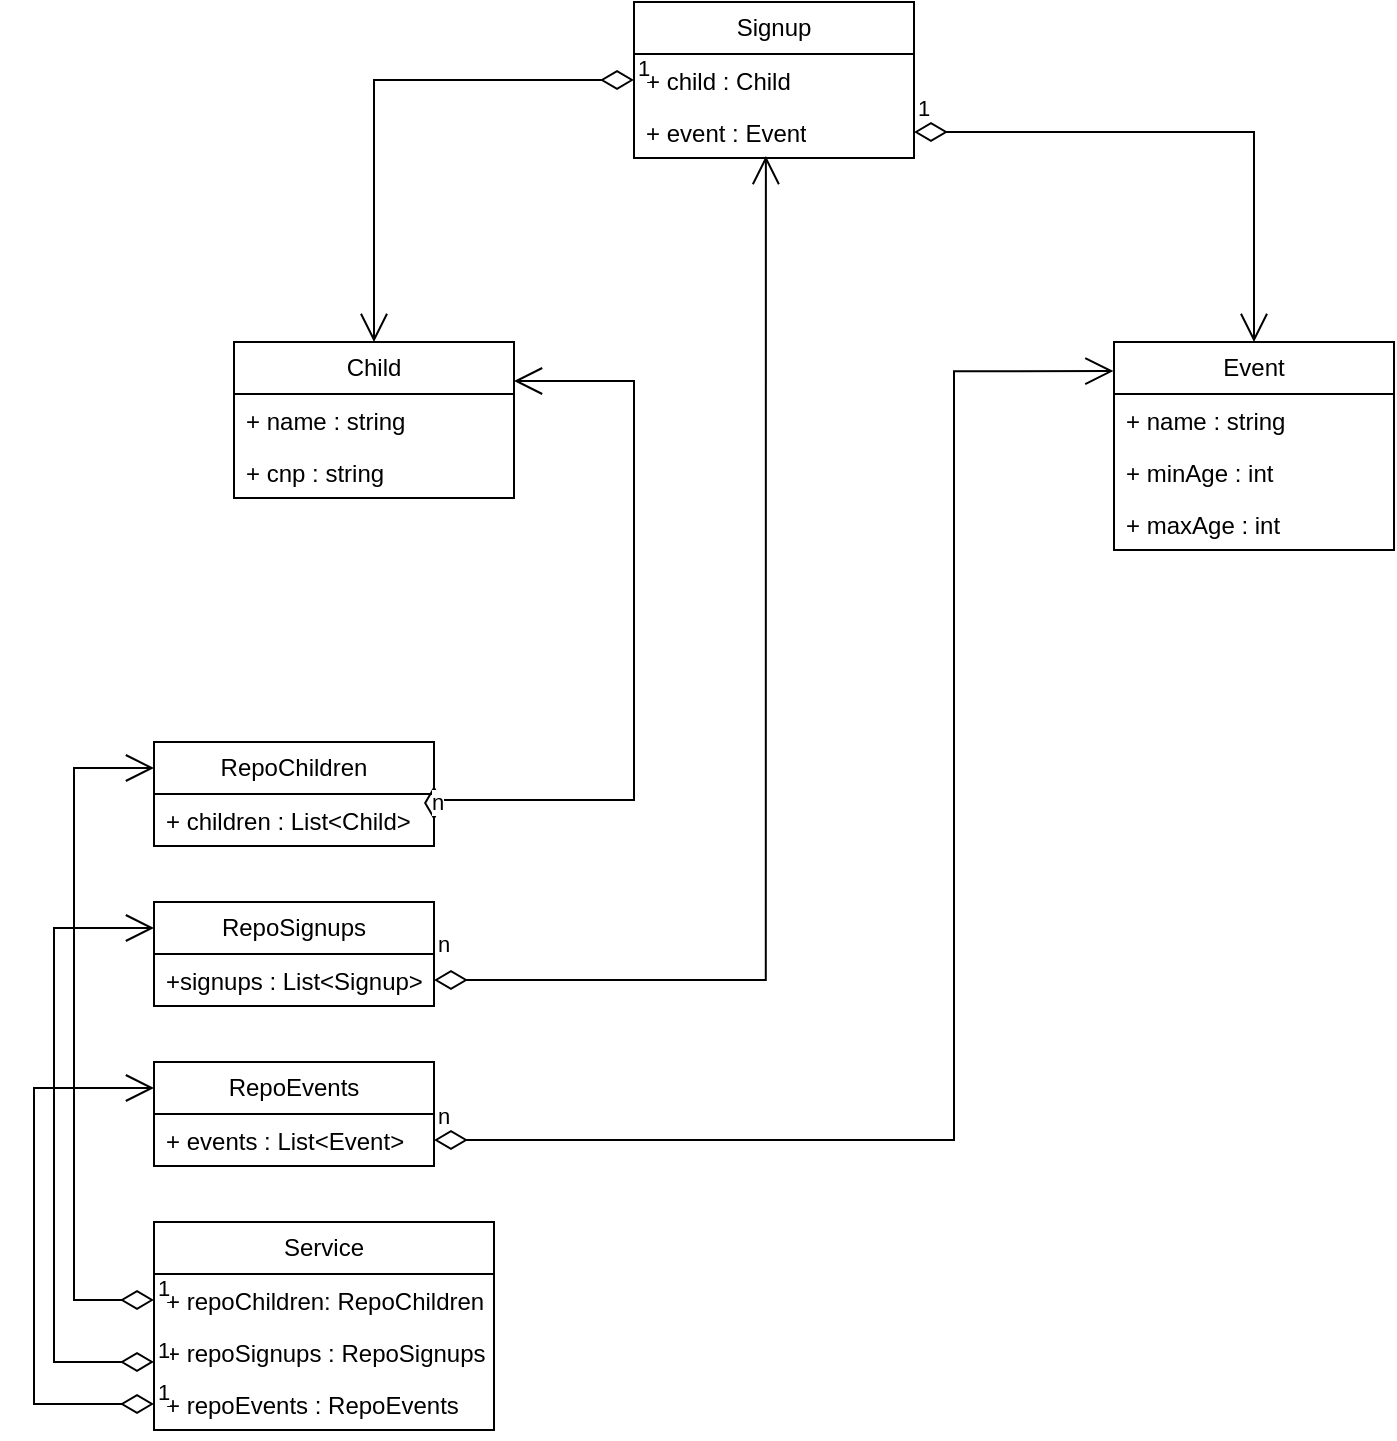 <mxfile version="26.0.16" pages="2">
  <diagram id="C5RBs43oDa-KdzZeNtuy" name="domainRepoService">
    <mxGraphModel dx="1395" dy="615" grid="1" gridSize="10" guides="1" tooltips="1" connect="1" arrows="1" fold="1" page="1" pageScale="1" pageWidth="827" pageHeight="1169" math="0" shadow="0">
      <root>
        <mxCell id="WIyWlLk6GJQsqaUBKTNV-0" />
        <mxCell id="WIyWlLk6GJQsqaUBKTNV-1" parent="WIyWlLk6GJQsqaUBKTNV-0" />
        <mxCell id="B_jDc555o2QcRPsYYd3q-0" value="Child" style="swimlane;fontStyle=0;childLayout=stackLayout;horizontal=1;startSize=26;fillColor=none;horizontalStack=0;resizeParent=1;resizeParentMax=0;resizeLast=0;collapsible=1;marginBottom=0;whiteSpace=wrap;html=1;" vertex="1" parent="WIyWlLk6GJQsqaUBKTNV-1">
          <mxGeometry x="120" y="640" width="140" height="78" as="geometry" />
        </mxCell>
        <mxCell id="B_jDc555o2QcRPsYYd3q-1" value="+ name : string" style="text;strokeColor=none;fillColor=none;align=left;verticalAlign=top;spacingLeft=4;spacingRight=4;overflow=hidden;rotatable=0;points=[[0,0.5],[1,0.5]];portConstraint=eastwest;whiteSpace=wrap;html=1;" vertex="1" parent="B_jDc555o2QcRPsYYd3q-0">
          <mxGeometry y="26" width="140" height="26" as="geometry" />
        </mxCell>
        <mxCell id="B_jDc555o2QcRPsYYd3q-3" value="+ cnp : string" style="text;strokeColor=none;fillColor=none;align=left;verticalAlign=top;spacingLeft=4;spacingRight=4;overflow=hidden;rotatable=0;points=[[0,0.5],[1,0.5]];portConstraint=eastwest;whiteSpace=wrap;html=1;" vertex="1" parent="B_jDc555o2QcRPsYYd3q-0">
          <mxGeometry y="52" width="140" height="26" as="geometry" />
        </mxCell>
        <mxCell id="B_jDc555o2QcRPsYYd3q-9" value="Event" style="swimlane;fontStyle=0;childLayout=stackLayout;horizontal=1;startSize=26;fillColor=none;horizontalStack=0;resizeParent=1;resizeParentMax=0;resizeLast=0;collapsible=1;marginBottom=0;whiteSpace=wrap;html=1;" vertex="1" parent="WIyWlLk6GJQsqaUBKTNV-1">
          <mxGeometry x="560" y="640" width="140" height="104" as="geometry" />
        </mxCell>
        <mxCell id="B_jDc555o2QcRPsYYd3q-10" value="+ name : string" style="text;strokeColor=none;fillColor=none;align=left;verticalAlign=top;spacingLeft=4;spacingRight=4;overflow=hidden;rotatable=0;points=[[0,0.5],[1,0.5]];portConstraint=eastwest;whiteSpace=wrap;html=1;" vertex="1" parent="B_jDc555o2QcRPsYYd3q-9">
          <mxGeometry y="26" width="140" height="26" as="geometry" />
        </mxCell>
        <mxCell id="B_jDc555o2QcRPsYYd3q-11" value="+ minAge : int" style="text;strokeColor=none;fillColor=none;align=left;verticalAlign=top;spacingLeft=4;spacingRight=4;overflow=hidden;rotatable=0;points=[[0,0.5],[1,0.5]];portConstraint=eastwest;whiteSpace=wrap;html=1;" vertex="1" parent="B_jDc555o2QcRPsYYd3q-9">
          <mxGeometry y="52" width="140" height="26" as="geometry" />
        </mxCell>
        <mxCell id="B_jDc555o2QcRPsYYd3q-12" value="+ maxAge : int" style="text;strokeColor=none;fillColor=none;align=left;verticalAlign=top;spacingLeft=4;spacingRight=4;overflow=hidden;rotatable=0;points=[[0,0.5],[1,0.5]];portConstraint=eastwest;whiteSpace=wrap;html=1;" vertex="1" parent="B_jDc555o2QcRPsYYd3q-9">
          <mxGeometry y="78" width="140" height="26" as="geometry" />
        </mxCell>
        <mxCell id="B_jDc555o2QcRPsYYd3q-13" value="Signup" style="swimlane;fontStyle=0;childLayout=stackLayout;horizontal=1;startSize=26;fillColor=none;horizontalStack=0;resizeParent=1;resizeParentMax=0;resizeLast=0;collapsible=1;marginBottom=0;whiteSpace=wrap;html=1;" vertex="1" parent="WIyWlLk6GJQsqaUBKTNV-1">
          <mxGeometry x="320" y="470" width="140" height="78" as="geometry" />
        </mxCell>
        <mxCell id="B_jDc555o2QcRPsYYd3q-14" value="+ child : Child" style="text;strokeColor=none;fillColor=none;align=left;verticalAlign=top;spacingLeft=4;spacingRight=4;overflow=hidden;rotatable=0;points=[[0,0.5],[1,0.5]];portConstraint=eastwest;whiteSpace=wrap;html=1;" vertex="1" parent="B_jDc555o2QcRPsYYd3q-13">
          <mxGeometry y="26" width="140" height="26" as="geometry" />
        </mxCell>
        <mxCell id="B_jDc555o2QcRPsYYd3q-15" value="+ event : Event" style="text;strokeColor=none;fillColor=none;align=left;verticalAlign=top;spacingLeft=4;spacingRight=4;overflow=hidden;rotatable=0;points=[[0,0.5],[1,0.5]];portConstraint=eastwest;whiteSpace=wrap;html=1;" vertex="1" parent="B_jDc555o2QcRPsYYd3q-13">
          <mxGeometry y="52" width="140" height="26" as="geometry" />
        </mxCell>
        <mxCell id="B_jDc555o2QcRPsYYd3q-17" value="1" style="endArrow=open;html=1;endSize=12;startArrow=diamondThin;startSize=14;startFill=0;edgeStyle=orthogonalEdgeStyle;align=left;verticalAlign=bottom;rounded=0;exitX=1;exitY=0.5;exitDx=0;exitDy=0;entryX=0.5;entryY=0;entryDx=0;entryDy=0;" edge="1" parent="WIyWlLk6GJQsqaUBKTNV-1" source="B_jDc555o2QcRPsYYd3q-15" target="B_jDc555o2QcRPsYYd3q-9">
          <mxGeometry x="-1" y="3" relative="1" as="geometry">
            <mxPoint x="330" y="680" as="sourcePoint" />
            <mxPoint x="490" y="680" as="targetPoint" />
          </mxGeometry>
        </mxCell>
        <mxCell id="B_jDc555o2QcRPsYYd3q-18" value="1" style="endArrow=open;html=1;endSize=12;startArrow=diamondThin;startSize=14;startFill=0;edgeStyle=orthogonalEdgeStyle;align=left;verticalAlign=bottom;rounded=0;exitX=0;exitY=0.5;exitDx=0;exitDy=0;entryX=0.5;entryY=0;entryDx=0;entryDy=0;" edge="1" parent="WIyWlLk6GJQsqaUBKTNV-1" source="B_jDc555o2QcRPsYYd3q-14" target="B_jDc555o2QcRPsYYd3q-0">
          <mxGeometry x="-1" y="3" relative="1" as="geometry">
            <mxPoint x="330" y="680" as="sourcePoint" />
            <mxPoint x="490" y="680" as="targetPoint" />
          </mxGeometry>
        </mxCell>
        <mxCell id="B_jDc555o2QcRPsYYd3q-19" value="RepoSignups" style="swimlane;fontStyle=0;childLayout=stackLayout;horizontal=1;startSize=26;fillColor=none;horizontalStack=0;resizeParent=1;resizeParentMax=0;resizeLast=0;collapsible=1;marginBottom=0;whiteSpace=wrap;html=1;" vertex="1" parent="WIyWlLk6GJQsqaUBKTNV-1">
          <mxGeometry x="80" y="920" width="140" height="52" as="geometry" />
        </mxCell>
        <mxCell id="B_jDc555o2QcRPsYYd3q-20" value="+signups : List&amp;lt;Signup&amp;gt;" style="text;strokeColor=none;fillColor=none;align=left;verticalAlign=top;spacingLeft=4;spacingRight=4;overflow=hidden;rotatable=0;points=[[0,0.5],[1,0.5]];portConstraint=eastwest;whiteSpace=wrap;html=1;" vertex="1" parent="B_jDc555o2QcRPsYYd3q-19">
          <mxGeometry y="26" width="140" height="26" as="geometry" />
        </mxCell>
        <mxCell id="B_jDc555o2QcRPsYYd3q-23" value="n" style="endArrow=open;html=1;endSize=12;startArrow=diamondThin;startSize=14;startFill=0;edgeStyle=orthogonalEdgeStyle;align=left;verticalAlign=bottom;rounded=0;exitX=1;exitY=0.5;exitDx=0;exitDy=0;entryX=0.471;entryY=0.962;entryDx=0;entryDy=0;entryPerimeter=0;" edge="1" parent="WIyWlLk6GJQsqaUBKTNV-1" source="B_jDc555o2QcRPsYYd3q-20" target="B_jDc555o2QcRPsYYd3q-15">
          <mxGeometry x="-1" y="9" relative="1" as="geometry">
            <mxPoint x="330" y="680" as="sourcePoint" />
            <mxPoint x="490" y="680" as="targetPoint" />
            <mxPoint as="offset" />
          </mxGeometry>
        </mxCell>
        <mxCell id="B_jDc555o2QcRPsYYd3q-24" value="RepoChildren" style="swimlane;fontStyle=0;childLayout=stackLayout;horizontal=1;startSize=26;fillColor=none;horizontalStack=0;resizeParent=1;resizeParentMax=0;resizeLast=0;collapsible=1;marginBottom=0;whiteSpace=wrap;html=1;" vertex="1" parent="WIyWlLk6GJQsqaUBKTNV-1">
          <mxGeometry x="80" y="840" width="140" height="52" as="geometry" />
        </mxCell>
        <mxCell id="B_jDc555o2QcRPsYYd3q-25" value="+ children : List&amp;lt;Child&amp;gt;" style="text;strokeColor=none;fillColor=none;align=left;verticalAlign=top;spacingLeft=4;spacingRight=4;overflow=hidden;rotatable=0;points=[[0,0.5],[1,0.5]];portConstraint=eastwest;whiteSpace=wrap;html=1;" vertex="1" parent="B_jDc555o2QcRPsYYd3q-24">
          <mxGeometry y="26" width="140" height="26" as="geometry" />
        </mxCell>
        <mxCell id="B_jDc555o2QcRPsYYd3q-30" value="RepoEvents" style="swimlane;fontStyle=0;childLayout=stackLayout;horizontal=1;startSize=26;fillColor=none;horizontalStack=0;resizeParent=1;resizeParentMax=0;resizeLast=0;collapsible=1;marginBottom=0;whiteSpace=wrap;html=1;" vertex="1" parent="WIyWlLk6GJQsqaUBKTNV-1">
          <mxGeometry x="80" y="1000" width="140" height="52" as="geometry" />
        </mxCell>
        <mxCell id="B_jDc555o2QcRPsYYd3q-31" value="+ events : List&amp;lt;Event&amp;gt;" style="text;strokeColor=none;fillColor=none;align=left;verticalAlign=top;spacingLeft=4;spacingRight=4;overflow=hidden;rotatable=0;points=[[0,0.5],[1,0.5]];portConstraint=eastwest;whiteSpace=wrap;html=1;" vertex="1" parent="B_jDc555o2QcRPsYYd3q-30">
          <mxGeometry y="26" width="140" height="26" as="geometry" />
        </mxCell>
        <mxCell id="B_jDc555o2QcRPsYYd3q-34" value="n" style="endArrow=open;html=1;endSize=12;startArrow=diamondThin;startSize=14;startFill=0;edgeStyle=orthogonalEdgeStyle;align=left;verticalAlign=bottom;rounded=0;exitX=1;exitY=0.5;exitDx=0;exitDy=0;entryX=-0.002;entryY=0.14;entryDx=0;entryDy=0;entryPerimeter=0;" edge="1" parent="WIyWlLk6GJQsqaUBKTNV-1" source="B_jDc555o2QcRPsYYd3q-31" target="B_jDc555o2QcRPsYYd3q-9">
          <mxGeometry x="-1" y="3" relative="1" as="geometry">
            <mxPoint x="380" y="900" as="sourcePoint" />
            <mxPoint x="540" y="900" as="targetPoint" />
            <Array as="points">
              <mxPoint x="480" y="1039" />
              <mxPoint x="480" y="655" />
            </Array>
          </mxGeometry>
        </mxCell>
        <mxCell id="B_jDc555o2QcRPsYYd3q-35" value="n" style="endArrow=open;html=1;endSize=12;startArrow=diamondThin;startSize=14;startFill=0;edgeStyle=orthogonalEdgeStyle;align=left;verticalAlign=bottom;rounded=0;exitX=1;exitY=0.5;exitDx=0;exitDy=0;entryX=1;entryY=0.25;entryDx=0;entryDy=0;" edge="1" parent="WIyWlLk6GJQsqaUBKTNV-1" source="B_jDc555o2QcRPsYYd3q-25" target="B_jDc555o2QcRPsYYd3q-0">
          <mxGeometry x="-1" y="3" relative="1" as="geometry">
            <mxPoint x="400" y="890" as="sourcePoint" />
            <mxPoint x="560" y="890" as="targetPoint" />
            <Array as="points">
              <mxPoint x="320" y="869" />
              <mxPoint x="320" y="660" />
            </Array>
          </mxGeometry>
        </mxCell>
        <mxCell id="B_jDc555o2QcRPsYYd3q-36" value="Service" style="swimlane;fontStyle=0;childLayout=stackLayout;horizontal=1;startSize=26;fillColor=none;horizontalStack=0;resizeParent=1;resizeParentMax=0;resizeLast=0;collapsible=1;marginBottom=0;whiteSpace=wrap;html=1;" vertex="1" parent="WIyWlLk6GJQsqaUBKTNV-1">
          <mxGeometry x="80" y="1080" width="170" height="104" as="geometry" />
        </mxCell>
        <mxCell id="B_jDc555o2QcRPsYYd3q-37" value="+ repoChildren: RepoChildren" style="text;strokeColor=none;fillColor=none;align=left;verticalAlign=top;spacingLeft=4;spacingRight=4;overflow=hidden;rotatable=0;points=[[0,0.5],[1,0.5]];portConstraint=eastwest;whiteSpace=wrap;html=1;" vertex="1" parent="B_jDc555o2QcRPsYYd3q-36">
          <mxGeometry y="26" width="170" height="26" as="geometry" />
        </mxCell>
        <mxCell id="B_jDc555o2QcRPsYYd3q-38" value="+ repoSignups : RepoSignups" style="text;strokeColor=none;fillColor=none;align=left;verticalAlign=top;spacingLeft=4;spacingRight=4;overflow=hidden;rotatable=0;points=[[0,0.5],[1,0.5]];portConstraint=eastwest;whiteSpace=wrap;html=1;" vertex="1" parent="B_jDc555o2QcRPsYYd3q-36">
          <mxGeometry y="52" width="170" height="26" as="geometry" />
        </mxCell>
        <mxCell id="B_jDc555o2QcRPsYYd3q-39" value="+ repoEvents : RepoEvents" style="text;strokeColor=none;fillColor=none;align=left;verticalAlign=top;spacingLeft=4;spacingRight=4;overflow=hidden;rotatable=0;points=[[0,0.5],[1,0.5]];portConstraint=eastwest;whiteSpace=wrap;html=1;" vertex="1" parent="B_jDc555o2QcRPsYYd3q-36">
          <mxGeometry y="78" width="170" height="26" as="geometry" />
        </mxCell>
        <mxCell id="B_jDc555o2QcRPsYYd3q-40" value="1" style="endArrow=open;html=1;endSize=12;startArrow=diamondThin;startSize=14;startFill=0;edgeStyle=orthogonalEdgeStyle;align=left;verticalAlign=bottom;rounded=0;exitX=0;exitY=0.5;exitDx=0;exitDy=0;entryX=0;entryY=0.25;entryDx=0;entryDy=0;" edge="1" parent="WIyWlLk6GJQsqaUBKTNV-1" source="B_jDc555o2QcRPsYYd3q-37" target="B_jDc555o2QcRPsYYd3q-24">
          <mxGeometry x="-1" y="3" relative="1" as="geometry">
            <mxPoint x="290" y="990" as="sourcePoint" />
            <mxPoint x="450" y="990" as="targetPoint" />
            <Array as="points">
              <mxPoint x="40" y="1119" />
              <mxPoint x="40" y="853" />
            </Array>
          </mxGeometry>
        </mxCell>
        <mxCell id="B_jDc555o2QcRPsYYd3q-41" value="1" style="endArrow=open;html=1;endSize=12;startArrow=diamondThin;startSize=14;startFill=0;edgeStyle=orthogonalEdgeStyle;align=left;verticalAlign=bottom;rounded=0;exitX=0;exitY=0.692;exitDx=0;exitDy=0;exitPerimeter=0;entryX=0;entryY=0.25;entryDx=0;entryDy=0;" edge="1" parent="WIyWlLk6GJQsqaUBKTNV-1" source="B_jDc555o2QcRPsYYd3q-38" target="B_jDc555o2QcRPsYYd3q-19">
          <mxGeometry x="-1" y="3" relative="1" as="geometry">
            <mxPoint x="290" y="990" as="sourcePoint" />
            <mxPoint x="450" y="990" as="targetPoint" />
            <Array as="points">
              <mxPoint x="30" y="1150" />
              <mxPoint x="30" y="933" />
            </Array>
          </mxGeometry>
        </mxCell>
        <mxCell id="B_jDc555o2QcRPsYYd3q-42" value="1" style="endArrow=open;html=1;endSize=12;startArrow=diamondThin;startSize=14;startFill=0;edgeStyle=orthogonalEdgeStyle;align=left;verticalAlign=bottom;rounded=0;exitX=0;exitY=0.5;exitDx=0;exitDy=0;entryX=0;entryY=0.25;entryDx=0;entryDy=0;" edge="1" parent="WIyWlLk6GJQsqaUBKTNV-1" source="B_jDc555o2QcRPsYYd3q-39" target="B_jDc555o2QcRPsYYd3q-30">
          <mxGeometry x="-1" y="3" relative="1" as="geometry">
            <mxPoint x="290" y="990" as="sourcePoint" />
            <mxPoint x="450" y="990" as="targetPoint" />
            <Array as="points">
              <mxPoint x="20" y="1171" />
              <mxPoint x="20" y="1013" />
            </Array>
          </mxGeometry>
        </mxCell>
      </root>
    </mxGraphModel>
  </diagram>
  <diagram id="ggN1soqpUcsAxmyg8i_o" name="domain">
    <mxGraphModel dx="1290" dy="522" grid="1" gridSize="10" guides="1" tooltips="1" connect="1" arrows="1" fold="1" page="1" pageScale="1" pageWidth="827" pageHeight="1169" math="0" shadow="0">
      <root>
        <mxCell id="0" />
        <mxCell id="1" parent="0" />
        <mxCell id="c-miwEHdczCfPNTbNARM-1" value="Child" style="swimlane;fontStyle=0;childLayout=stackLayout;horizontal=1;startSize=26;fillColor=none;horizontalStack=0;resizeParent=1;resizeParentMax=0;resizeLast=0;collapsible=1;marginBottom=0;whiteSpace=wrap;html=1;" parent="1" vertex="1">
          <mxGeometry x="120" y="640" width="140" height="78" as="geometry" />
        </mxCell>
        <mxCell id="c-miwEHdczCfPNTbNARM-2" value="+ name : string" style="text;strokeColor=none;fillColor=none;align=left;verticalAlign=top;spacingLeft=4;spacingRight=4;overflow=hidden;rotatable=0;points=[[0,0.5],[1,0.5]];portConstraint=eastwest;whiteSpace=wrap;html=1;" parent="c-miwEHdczCfPNTbNARM-1" vertex="1">
          <mxGeometry y="26" width="140" height="26" as="geometry" />
        </mxCell>
        <mxCell id="c-miwEHdczCfPNTbNARM-3" value="+ cnp : string" style="text;strokeColor=none;fillColor=none;align=left;verticalAlign=top;spacingLeft=4;spacingRight=4;overflow=hidden;rotatable=0;points=[[0,0.5],[1,0.5]];portConstraint=eastwest;whiteSpace=wrap;html=1;" parent="c-miwEHdczCfPNTbNARM-1" vertex="1">
          <mxGeometry y="52" width="140" height="26" as="geometry" />
        </mxCell>
        <mxCell id="c-miwEHdczCfPNTbNARM-4" value="Event" style="swimlane;fontStyle=0;childLayout=stackLayout;horizontal=1;startSize=26;fillColor=none;horizontalStack=0;resizeParent=1;resizeParentMax=0;resizeLast=0;collapsible=1;marginBottom=0;whiteSpace=wrap;html=1;" parent="1" vertex="1">
          <mxGeometry x="560" y="640" width="140" height="104" as="geometry" />
        </mxCell>
        <mxCell id="c-miwEHdczCfPNTbNARM-5" value="+ name : string" style="text;strokeColor=none;fillColor=none;align=left;verticalAlign=top;spacingLeft=4;spacingRight=4;overflow=hidden;rotatable=0;points=[[0,0.5],[1,0.5]];portConstraint=eastwest;whiteSpace=wrap;html=1;" parent="c-miwEHdczCfPNTbNARM-4" vertex="1">
          <mxGeometry y="26" width="140" height="26" as="geometry" />
        </mxCell>
        <mxCell id="c-miwEHdczCfPNTbNARM-6" value="+ minAge : int" style="text;strokeColor=none;fillColor=none;align=left;verticalAlign=top;spacingLeft=4;spacingRight=4;overflow=hidden;rotatable=0;points=[[0,0.5],[1,0.5]];portConstraint=eastwest;whiteSpace=wrap;html=1;" parent="c-miwEHdczCfPNTbNARM-4" vertex="1">
          <mxGeometry y="52" width="140" height="26" as="geometry" />
        </mxCell>
        <mxCell id="c-miwEHdczCfPNTbNARM-7" value="+ maxAge : int" style="text;strokeColor=none;fillColor=none;align=left;verticalAlign=top;spacingLeft=4;spacingRight=4;overflow=hidden;rotatable=0;points=[[0,0.5],[1,0.5]];portConstraint=eastwest;whiteSpace=wrap;html=1;" parent="c-miwEHdczCfPNTbNARM-4" vertex="1">
          <mxGeometry y="78" width="140" height="26" as="geometry" />
        </mxCell>
        <mxCell id="c-miwEHdczCfPNTbNARM-8" value="Signup" style="swimlane;fontStyle=0;childLayout=stackLayout;horizontal=1;startSize=26;fillColor=none;horizontalStack=0;resizeParent=1;resizeParentMax=0;resizeLast=0;collapsible=1;marginBottom=0;whiteSpace=wrap;html=1;" parent="1" vertex="1">
          <mxGeometry x="320" y="470" width="140" height="78" as="geometry" />
        </mxCell>
        <mxCell id="c-miwEHdczCfPNTbNARM-9" value="+ child : Child" style="text;strokeColor=none;fillColor=none;align=left;verticalAlign=top;spacingLeft=4;spacingRight=4;overflow=hidden;rotatable=0;points=[[0,0.5],[1,0.5]];portConstraint=eastwest;whiteSpace=wrap;html=1;" parent="c-miwEHdczCfPNTbNARM-8" vertex="1">
          <mxGeometry y="26" width="140" height="26" as="geometry" />
        </mxCell>
        <mxCell id="c-miwEHdczCfPNTbNARM-10" value="+ event : Event" style="text;strokeColor=none;fillColor=none;align=left;verticalAlign=top;spacingLeft=4;spacingRight=4;overflow=hidden;rotatable=0;points=[[0,0.5],[1,0.5]];portConstraint=eastwest;whiteSpace=wrap;html=1;" parent="c-miwEHdczCfPNTbNARM-8" vertex="1">
          <mxGeometry y="52" width="140" height="26" as="geometry" />
        </mxCell>
        <mxCell id="c-miwEHdczCfPNTbNARM-11" value="1" style="endArrow=open;html=1;endSize=12;startArrow=diamondThin;startSize=14;startFill=0;edgeStyle=orthogonalEdgeStyle;align=left;verticalAlign=bottom;rounded=0;exitX=1;exitY=0.5;exitDx=0;exitDy=0;entryX=0.5;entryY=0;entryDx=0;entryDy=0;" parent="1" source="c-miwEHdczCfPNTbNARM-10" target="c-miwEHdczCfPNTbNARM-4" edge="1">
          <mxGeometry x="-1" y="3" relative="1" as="geometry">
            <mxPoint x="330" y="680" as="sourcePoint" />
            <mxPoint x="490" y="680" as="targetPoint" />
          </mxGeometry>
        </mxCell>
        <mxCell id="c-miwEHdczCfPNTbNARM-12" value="1" style="endArrow=open;html=1;endSize=12;startArrow=diamondThin;startSize=14;startFill=0;edgeStyle=orthogonalEdgeStyle;align=left;verticalAlign=bottom;rounded=0;exitX=0;exitY=0.5;exitDx=0;exitDy=0;entryX=0.5;entryY=0;entryDx=0;entryDy=0;" parent="1" source="c-miwEHdczCfPNTbNARM-9" target="c-miwEHdczCfPNTbNARM-1" edge="1">
          <mxGeometry x="-1" y="3" relative="1" as="geometry">
            <mxPoint x="330" y="680" as="sourcePoint" />
            <mxPoint x="490" y="680" as="targetPoint" />
          </mxGeometry>
        </mxCell>
        <mxCell id="j_oXxR17tslvIcdSXN0n-1" value="Login" style="swimlane;fontStyle=0;childLayout=stackLayout;horizontal=1;startSize=26;fillColor=none;horizontalStack=0;resizeParent=1;resizeParentMax=0;resizeLast=0;collapsible=1;marginBottom=0;whiteSpace=wrap;html=1;" vertex="1" parent="1">
          <mxGeometry x="120" y="790" width="140" height="78" as="geometry" />
        </mxCell>
        <mxCell id="j_oXxR17tslvIcdSXN0n-2" value="+ username : string" style="text;strokeColor=none;fillColor=none;align=left;verticalAlign=top;spacingLeft=4;spacingRight=4;overflow=hidden;rotatable=0;points=[[0,0.5],[1,0.5]];portConstraint=eastwest;whiteSpace=wrap;html=1;" vertex="1" parent="j_oXxR17tslvIcdSXN0n-1">
          <mxGeometry y="26" width="140" height="26" as="geometry" />
        </mxCell>
        <mxCell id="j_oXxR17tslvIcdSXN0n-3" value="+ password : string" style="text;strokeColor=none;fillColor=none;align=left;verticalAlign=top;spacingLeft=4;spacingRight=4;overflow=hidden;rotatable=0;points=[[0,0.5],[1,0.5]];portConstraint=eastwest;whiteSpace=wrap;html=1;" vertex="1" parent="j_oXxR17tslvIcdSXN0n-1">
          <mxGeometry y="52" width="140" height="26" as="geometry" />
        </mxCell>
      </root>
    </mxGraphModel>
  </diagram>
</mxfile>
